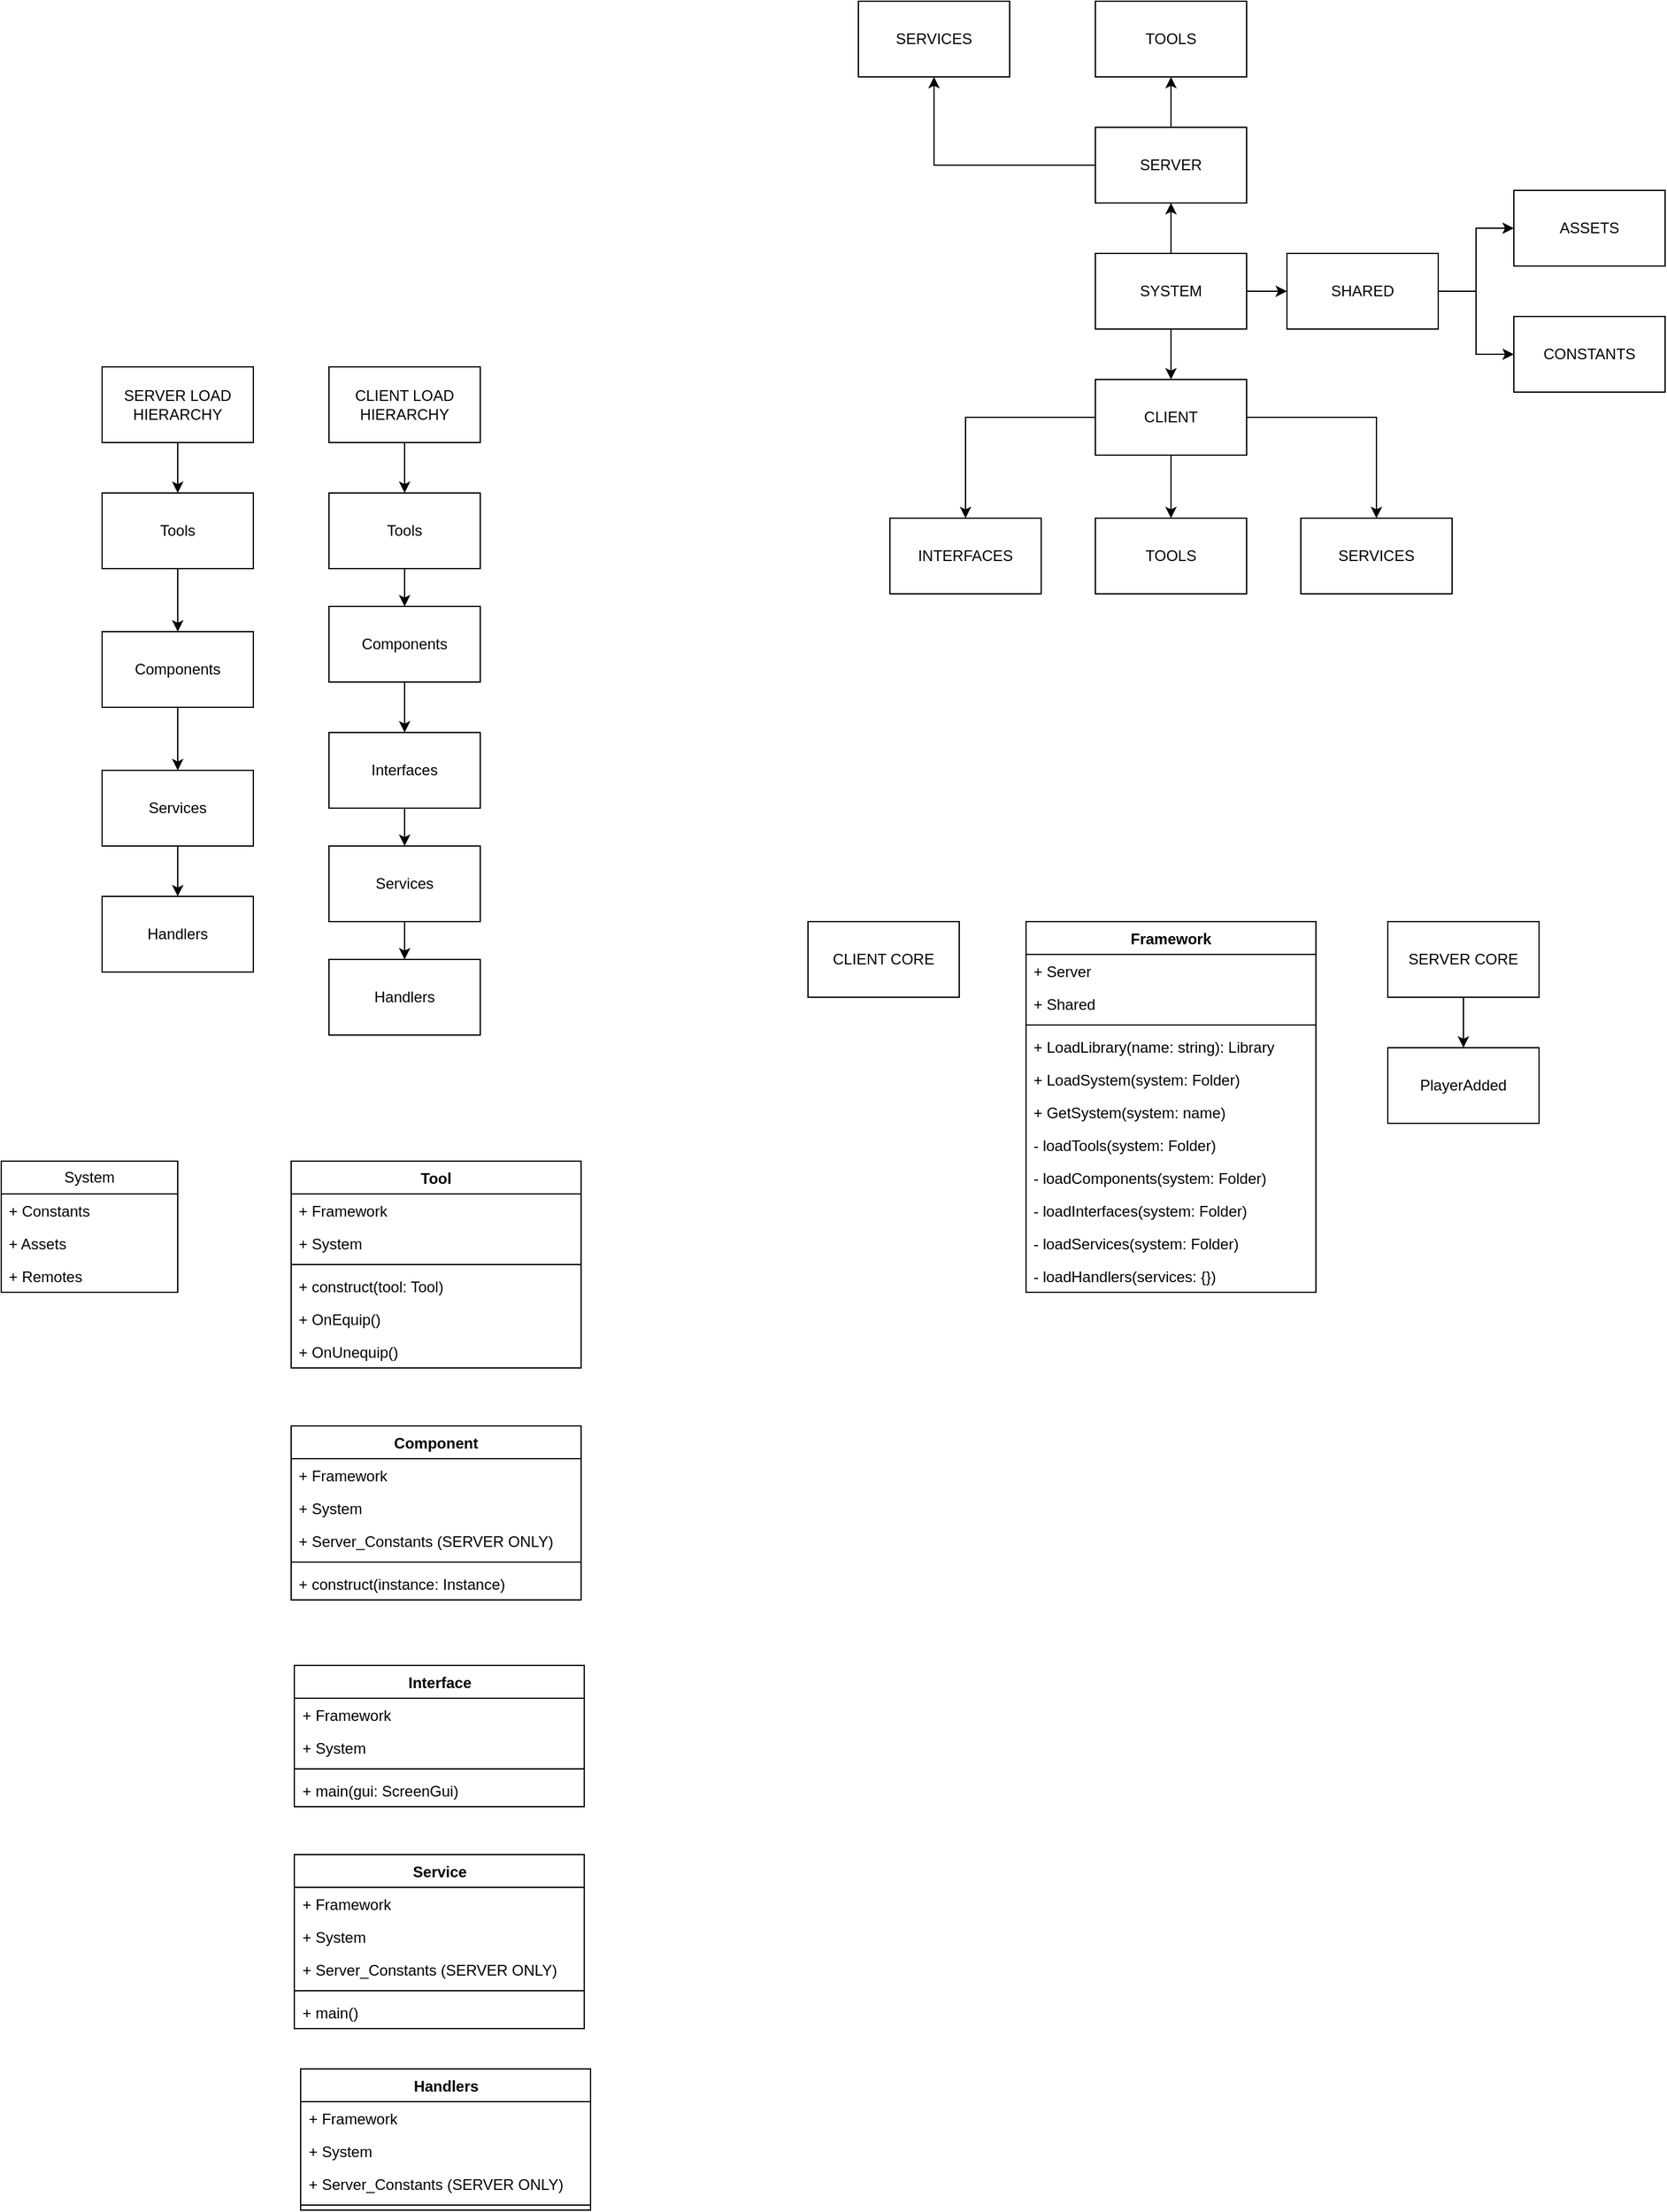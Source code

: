 <mxfile version="24.8.0">
  <diagram name="Strona-1" id="D0WtJ--KG0pHbl8i14lQ">
    <mxGraphModel dx="2062" dy="1830" grid="1" gridSize="10" guides="1" tooltips="1" connect="1" arrows="1" fold="1" page="1" pageScale="1" pageWidth="827" pageHeight="1169" math="0" shadow="0">
      <root>
        <mxCell id="0" />
        <mxCell id="1" parent="0" />
        <mxCell id="Cw_Zhbjyzplr6PI6fNdj-1" value="CLIENT CORE" style="rounded=0;whiteSpace=wrap;html=1;" parent="1" vertex="1">
          <mxGeometry x="130" y="220" width="120" height="60" as="geometry" />
        </mxCell>
        <mxCell id="PejXEIsaFlRkTcH4WxqB-6" style="edgeStyle=orthogonalEdgeStyle;rounded=0;orthogonalLoop=1;jettySize=auto;html=1;entryX=0.5;entryY=0;entryDx=0;entryDy=0;" edge="1" parent="1" source="Cw_Zhbjyzplr6PI6fNdj-2" target="PejXEIsaFlRkTcH4WxqB-5">
          <mxGeometry relative="1" as="geometry" />
        </mxCell>
        <mxCell id="Cw_Zhbjyzplr6PI6fNdj-2" value="SERVER CORE" style="rounded=0;whiteSpace=wrap;html=1;" parent="1" vertex="1">
          <mxGeometry x="590" y="220" width="120" height="60" as="geometry" />
        </mxCell>
        <mxCell id="Cw_Zhbjyzplr6PI6fNdj-11" style="edgeStyle=orthogonalEdgeStyle;rounded=0;orthogonalLoop=1;jettySize=auto;html=1;entryX=0.5;entryY=0;entryDx=0;entryDy=0;" parent="1" source="Cw_Zhbjyzplr6PI6fNdj-7" target="Cw_Zhbjyzplr6PI6fNdj-10" edge="1">
          <mxGeometry relative="1" as="geometry" />
        </mxCell>
        <mxCell id="Cw_Zhbjyzplr6PI6fNdj-13" style="edgeStyle=orthogonalEdgeStyle;rounded=0;orthogonalLoop=1;jettySize=auto;html=1;entryX=0.5;entryY=0;entryDx=0;entryDy=0;" parent="1" source="Cw_Zhbjyzplr6PI6fNdj-7" target="Cw_Zhbjyzplr6PI6fNdj-12" edge="1">
          <mxGeometry relative="1" as="geometry" />
        </mxCell>
        <mxCell id="Cw_Zhbjyzplr6PI6fNdj-15" style="edgeStyle=orthogonalEdgeStyle;rounded=0;orthogonalLoop=1;jettySize=auto;html=1;entryX=0.5;entryY=0;entryDx=0;entryDy=0;" parent="1" source="Cw_Zhbjyzplr6PI6fNdj-7" target="Cw_Zhbjyzplr6PI6fNdj-14" edge="1">
          <mxGeometry relative="1" as="geometry" />
        </mxCell>
        <mxCell id="Cw_Zhbjyzplr6PI6fNdj-7" value="CLIENT" style="whiteSpace=wrap;html=1;rounded=0;" parent="1" vertex="1">
          <mxGeometry x="358" y="-210" width="120" height="60" as="geometry" />
        </mxCell>
        <mxCell id="Cw_Zhbjyzplr6PI6fNdj-10" value="TOOLS" style="whiteSpace=wrap;html=1;rounded=0;" parent="1" vertex="1">
          <mxGeometry x="358" y="-100" width="120" height="60" as="geometry" />
        </mxCell>
        <mxCell id="Cw_Zhbjyzplr6PI6fNdj-12" value="INTERFACES" style="whiteSpace=wrap;html=1;rounded=0;" parent="1" vertex="1">
          <mxGeometry x="195" y="-100" width="120" height="60" as="geometry" />
        </mxCell>
        <mxCell id="Cw_Zhbjyzplr6PI6fNdj-14" value="SERVICES" style="whiteSpace=wrap;html=1;rounded=0;" parent="1" vertex="1">
          <mxGeometry x="521" y="-100" width="120" height="60" as="geometry" />
        </mxCell>
        <mxCell id="Cw_Zhbjyzplr6PI6fNdj-16" value="ASSETS" style="whiteSpace=wrap;html=1;rounded=0;" parent="1" vertex="1">
          <mxGeometry x="690" y="-360" width="120" height="60" as="geometry" />
        </mxCell>
        <mxCell id="Cw_Zhbjyzplr6PI6fNdj-23" style="edgeStyle=orthogonalEdgeStyle;rounded=0;orthogonalLoop=1;jettySize=auto;html=1;entryX=0.5;entryY=0;entryDx=0;entryDy=0;" parent="1" source="Cw_Zhbjyzplr6PI6fNdj-22" target="Cw_Zhbjyzplr6PI6fNdj-7" edge="1">
          <mxGeometry relative="1" as="geometry" />
        </mxCell>
        <mxCell id="Cw_Zhbjyzplr6PI6fNdj-27" style="edgeStyle=orthogonalEdgeStyle;rounded=0;orthogonalLoop=1;jettySize=auto;html=1;entryX=0.5;entryY=1;entryDx=0;entryDy=0;" parent="1" source="Cw_Zhbjyzplr6PI6fNdj-22" target="Cw_Zhbjyzplr6PI6fNdj-24" edge="1">
          <mxGeometry relative="1" as="geometry" />
        </mxCell>
        <mxCell id="Cw_Zhbjyzplr6PI6fNdj-29" value="" style="edgeStyle=orthogonalEdgeStyle;rounded=0;orthogonalLoop=1;jettySize=auto;html=1;" parent="1" source="Cw_Zhbjyzplr6PI6fNdj-22" target="Cw_Zhbjyzplr6PI6fNdj-28" edge="1">
          <mxGeometry relative="1" as="geometry" />
        </mxCell>
        <mxCell id="Cw_Zhbjyzplr6PI6fNdj-22" value="SYSTEM" style="whiteSpace=wrap;html=1;rounded=0;" parent="1" vertex="1">
          <mxGeometry x="358" y="-310" width="120" height="60" as="geometry" />
        </mxCell>
        <mxCell id="Cw_Zhbjyzplr6PI6fNdj-26" style="edgeStyle=orthogonalEdgeStyle;rounded=0;orthogonalLoop=1;jettySize=auto;html=1;entryX=0.5;entryY=1;entryDx=0;entryDy=0;" parent="1" source="Cw_Zhbjyzplr6PI6fNdj-24" target="Cw_Zhbjyzplr6PI6fNdj-25" edge="1">
          <mxGeometry relative="1" as="geometry" />
        </mxCell>
        <mxCell id="Cw_Zhbjyzplr6PI6fNdj-34" style="edgeStyle=orthogonalEdgeStyle;rounded=0;orthogonalLoop=1;jettySize=auto;html=1;" parent="1" source="Cw_Zhbjyzplr6PI6fNdj-24" target="Cw_Zhbjyzplr6PI6fNdj-33" edge="1">
          <mxGeometry relative="1" as="geometry" />
        </mxCell>
        <mxCell id="Cw_Zhbjyzplr6PI6fNdj-24" value="SERVER" style="whiteSpace=wrap;html=1;rounded=0;" parent="1" vertex="1">
          <mxGeometry x="358" y="-410" width="120" height="60" as="geometry" />
        </mxCell>
        <mxCell id="Cw_Zhbjyzplr6PI6fNdj-25" value="SERVICES" style="whiteSpace=wrap;html=1;rounded=0;" parent="1" vertex="1">
          <mxGeometry x="170" y="-510" width="120" height="60" as="geometry" />
        </mxCell>
        <mxCell id="Cw_Zhbjyzplr6PI6fNdj-31" style="edgeStyle=orthogonalEdgeStyle;rounded=0;orthogonalLoop=1;jettySize=auto;html=1;entryX=0;entryY=0.5;entryDx=0;entryDy=0;" parent="1" source="Cw_Zhbjyzplr6PI6fNdj-28" target="Cw_Zhbjyzplr6PI6fNdj-30" edge="1">
          <mxGeometry relative="1" as="geometry" />
        </mxCell>
        <mxCell id="Cw_Zhbjyzplr6PI6fNdj-32" style="edgeStyle=orthogonalEdgeStyle;rounded=0;orthogonalLoop=1;jettySize=auto;html=1;entryX=0;entryY=0.5;entryDx=0;entryDy=0;" parent="1" source="Cw_Zhbjyzplr6PI6fNdj-28" target="Cw_Zhbjyzplr6PI6fNdj-16" edge="1">
          <mxGeometry relative="1" as="geometry" />
        </mxCell>
        <mxCell id="Cw_Zhbjyzplr6PI6fNdj-28" value="SHARED" style="whiteSpace=wrap;html=1;rounded=0;" parent="1" vertex="1">
          <mxGeometry x="510" y="-310" width="120" height="60" as="geometry" />
        </mxCell>
        <mxCell id="Cw_Zhbjyzplr6PI6fNdj-30" value="CONSTANTS" style="whiteSpace=wrap;html=1;rounded=0;" parent="1" vertex="1">
          <mxGeometry x="690" y="-260" width="120" height="60" as="geometry" />
        </mxCell>
        <mxCell id="Cw_Zhbjyzplr6PI6fNdj-33" value="TOOLS" style="whiteSpace=wrap;html=1;rounded=0;" parent="1" vertex="1">
          <mxGeometry x="358" y="-510" width="120" height="60" as="geometry" />
        </mxCell>
        <mxCell id="PejXEIsaFlRkTcH4WxqB-5" value="PlayerAdded" style="whiteSpace=wrap;html=1;rounded=0;" vertex="1" parent="1">
          <mxGeometry x="590" y="320" width="120" height="60" as="geometry" />
        </mxCell>
        <mxCell id="PejXEIsaFlRkTcH4WxqB-7" value="Framework" style="swimlane;fontStyle=1;align=center;verticalAlign=top;childLayout=stackLayout;horizontal=1;startSize=26;horizontalStack=0;resizeParent=1;resizeParentMax=0;resizeLast=0;collapsible=1;marginBottom=0;whiteSpace=wrap;html=1;" vertex="1" parent="1">
          <mxGeometry x="303" y="220" width="230" height="294" as="geometry" />
        </mxCell>
        <mxCell id="PejXEIsaFlRkTcH4WxqB-8" value="+ Server" style="text;strokeColor=none;fillColor=none;align=left;verticalAlign=top;spacingLeft=4;spacingRight=4;overflow=hidden;rotatable=0;points=[[0,0.5],[1,0.5]];portConstraint=eastwest;whiteSpace=wrap;html=1;" vertex="1" parent="PejXEIsaFlRkTcH4WxqB-7">
          <mxGeometry y="26" width="230" height="26" as="geometry" />
        </mxCell>
        <mxCell id="PejXEIsaFlRkTcH4WxqB-12" value="+ Shared" style="text;strokeColor=none;fillColor=none;align=left;verticalAlign=top;spacingLeft=4;spacingRight=4;overflow=hidden;rotatable=0;points=[[0,0.5],[1,0.5]];portConstraint=eastwest;whiteSpace=wrap;html=1;" vertex="1" parent="PejXEIsaFlRkTcH4WxqB-7">
          <mxGeometry y="52" width="230" height="26" as="geometry" />
        </mxCell>
        <mxCell id="PejXEIsaFlRkTcH4WxqB-9" value="" style="line;strokeWidth=1;fillColor=none;align=left;verticalAlign=middle;spacingTop=-1;spacingLeft=3;spacingRight=3;rotatable=0;labelPosition=right;points=[];portConstraint=eastwest;strokeColor=inherit;" vertex="1" parent="PejXEIsaFlRkTcH4WxqB-7">
          <mxGeometry y="78" width="230" height="8" as="geometry" />
        </mxCell>
        <mxCell id="PejXEIsaFlRkTcH4WxqB-10" value="+ LoadLibrary(name: string): Library" style="text;strokeColor=none;fillColor=none;align=left;verticalAlign=top;spacingLeft=4;spacingRight=4;overflow=hidden;rotatable=0;points=[[0,0.5],[1,0.5]];portConstraint=eastwest;whiteSpace=wrap;html=1;" vertex="1" parent="PejXEIsaFlRkTcH4WxqB-7">
          <mxGeometry y="86" width="230" height="26" as="geometry" />
        </mxCell>
        <mxCell id="PejXEIsaFlRkTcH4WxqB-11" value="+ LoadSystem(system: Folder)" style="text;strokeColor=none;fillColor=none;align=left;verticalAlign=top;spacingLeft=4;spacingRight=4;overflow=hidden;rotatable=0;points=[[0,0.5],[1,0.5]];portConstraint=eastwest;whiteSpace=wrap;html=1;" vertex="1" parent="PejXEIsaFlRkTcH4WxqB-7">
          <mxGeometry y="112" width="230" height="26" as="geometry" />
        </mxCell>
        <mxCell id="PejXEIsaFlRkTcH4WxqB-57" value="+ GetSystem(system: name)" style="text;strokeColor=none;fillColor=none;align=left;verticalAlign=top;spacingLeft=4;spacingRight=4;overflow=hidden;rotatable=0;points=[[0,0.5],[1,0.5]];portConstraint=eastwest;whiteSpace=wrap;html=1;" vertex="1" parent="PejXEIsaFlRkTcH4WxqB-7">
          <mxGeometry y="138" width="230" height="26" as="geometry" />
        </mxCell>
        <mxCell id="PejXEIsaFlRkTcH4WxqB-34" value="- loadTools(system: Folder)" style="text;strokeColor=none;fillColor=none;align=left;verticalAlign=top;spacingLeft=4;spacingRight=4;overflow=hidden;rotatable=0;points=[[0,0.5],[1,0.5]];portConstraint=eastwest;whiteSpace=wrap;html=1;" vertex="1" parent="PejXEIsaFlRkTcH4WxqB-7">
          <mxGeometry y="164" width="230" height="26" as="geometry" />
        </mxCell>
        <mxCell id="PejXEIsaFlRkTcH4WxqB-39" value="- loadComponents(system: Folder)" style="text;strokeColor=none;fillColor=none;align=left;verticalAlign=top;spacingLeft=4;spacingRight=4;overflow=hidden;rotatable=0;points=[[0,0.5],[1,0.5]];portConstraint=eastwest;whiteSpace=wrap;html=1;" vertex="1" parent="PejXEIsaFlRkTcH4WxqB-7">
          <mxGeometry y="190" width="230" height="26" as="geometry" />
        </mxCell>
        <mxCell id="PejXEIsaFlRkTcH4WxqB-43" value="- loadInterfaces(system: Folder)" style="text;strokeColor=none;fillColor=none;align=left;verticalAlign=top;spacingLeft=4;spacingRight=4;overflow=hidden;rotatable=0;points=[[0,0.5],[1,0.5]];portConstraint=eastwest;whiteSpace=wrap;html=1;" vertex="1" parent="PejXEIsaFlRkTcH4WxqB-7">
          <mxGeometry y="216" width="230" height="26" as="geometry" />
        </mxCell>
        <mxCell id="PejXEIsaFlRkTcH4WxqB-44" value="- loadServices(system: Folder)" style="text;strokeColor=none;fillColor=none;align=left;verticalAlign=top;spacingLeft=4;spacingRight=4;overflow=hidden;rotatable=0;points=[[0,0.5],[1,0.5]];portConstraint=eastwest;whiteSpace=wrap;html=1;" vertex="1" parent="PejXEIsaFlRkTcH4WxqB-7">
          <mxGeometry y="242" width="230" height="26" as="geometry" />
        </mxCell>
        <mxCell id="PejXEIsaFlRkTcH4WxqB-33" value="- loadHandlers(services: {})" style="text;strokeColor=none;fillColor=none;align=left;verticalAlign=top;spacingLeft=4;spacingRight=4;overflow=hidden;rotatable=0;points=[[0,0.5],[1,0.5]];portConstraint=eastwest;whiteSpace=wrap;html=1;" vertex="1" parent="PejXEIsaFlRkTcH4WxqB-7">
          <mxGeometry y="268" width="230" height="26" as="geometry" />
        </mxCell>
        <mxCell id="PejXEIsaFlRkTcH4WxqB-30" value="" style="edgeStyle=orthogonalEdgeStyle;rounded=0;orthogonalLoop=1;jettySize=auto;html=1;" edge="1" parent="1" source="PejXEIsaFlRkTcH4WxqB-13" target="PejXEIsaFlRkTcH4WxqB-24">
          <mxGeometry relative="1" as="geometry" />
        </mxCell>
        <mxCell id="PejXEIsaFlRkTcH4WxqB-13" value="CLIENT LOAD HIERARCHY" style="rounded=0;whiteSpace=wrap;html=1;" vertex="1" parent="1">
          <mxGeometry x="-250" y="-220" width="120" height="60" as="geometry" />
        </mxCell>
        <mxCell id="PejXEIsaFlRkTcH4WxqB-16" value="" style="edgeStyle=orthogonalEdgeStyle;rounded=0;orthogonalLoop=1;jettySize=auto;html=1;" edge="1" parent="1" source="PejXEIsaFlRkTcH4WxqB-14" target="PejXEIsaFlRkTcH4WxqB-15">
          <mxGeometry relative="1" as="geometry" />
        </mxCell>
        <mxCell id="PejXEIsaFlRkTcH4WxqB-14" value="SERVER LOAD HIERARCHY" style="rounded=0;whiteSpace=wrap;html=1;" vertex="1" parent="1">
          <mxGeometry x="-430" y="-220" width="120" height="60" as="geometry" />
        </mxCell>
        <mxCell id="PejXEIsaFlRkTcH4WxqB-40" style="edgeStyle=orthogonalEdgeStyle;rounded=0;orthogonalLoop=1;jettySize=auto;html=1;entryX=0.5;entryY=0;entryDx=0;entryDy=0;" edge="1" parent="1" source="PejXEIsaFlRkTcH4WxqB-15" target="PejXEIsaFlRkTcH4WxqB-18">
          <mxGeometry relative="1" as="geometry" />
        </mxCell>
        <mxCell id="PejXEIsaFlRkTcH4WxqB-15" value="Tools" style="whiteSpace=wrap;html=1;rounded=0;" vertex="1" parent="1">
          <mxGeometry x="-430" y="-120" width="120" height="60" as="geometry" />
        </mxCell>
        <mxCell id="PejXEIsaFlRkTcH4WxqB-17" value="Handlers" style="whiteSpace=wrap;html=1;rounded=0;" vertex="1" parent="1">
          <mxGeometry x="-430" y="200" width="120" height="60" as="geometry" />
        </mxCell>
        <mxCell id="PejXEIsaFlRkTcH4WxqB-41" style="edgeStyle=orthogonalEdgeStyle;rounded=0;orthogonalLoop=1;jettySize=auto;html=1;entryX=0.5;entryY=0;entryDx=0;entryDy=0;" edge="1" parent="1" source="PejXEIsaFlRkTcH4WxqB-18" target="PejXEIsaFlRkTcH4WxqB-19">
          <mxGeometry relative="1" as="geometry" />
        </mxCell>
        <mxCell id="PejXEIsaFlRkTcH4WxqB-18" value="Components" style="whiteSpace=wrap;html=1;rounded=0;" vertex="1" parent="1">
          <mxGeometry x="-430" y="-10" width="120" height="60" as="geometry" />
        </mxCell>
        <mxCell id="PejXEIsaFlRkTcH4WxqB-42" style="edgeStyle=orthogonalEdgeStyle;rounded=0;orthogonalLoop=1;jettySize=auto;html=1;entryX=0.5;entryY=0;entryDx=0;entryDy=0;" edge="1" parent="1" source="PejXEIsaFlRkTcH4WxqB-19" target="PejXEIsaFlRkTcH4WxqB-17">
          <mxGeometry relative="1" as="geometry" />
        </mxCell>
        <mxCell id="PejXEIsaFlRkTcH4WxqB-19" value="Services" style="whiteSpace=wrap;html=1;rounded=0;" vertex="1" parent="1">
          <mxGeometry x="-430" y="100" width="120" height="60" as="geometry" />
        </mxCell>
        <mxCell id="PejXEIsaFlRkTcH4WxqB-36" style="edgeStyle=orthogonalEdgeStyle;rounded=0;orthogonalLoop=1;jettySize=auto;html=1;" edge="1" parent="1" source="PejXEIsaFlRkTcH4WxqB-24" target="PejXEIsaFlRkTcH4WxqB-28">
          <mxGeometry relative="1" as="geometry" />
        </mxCell>
        <mxCell id="PejXEIsaFlRkTcH4WxqB-24" value="Tools" style="whiteSpace=wrap;html=1;rounded=0;" vertex="1" parent="1">
          <mxGeometry x="-250" y="-120" width="120" height="60" as="geometry" />
        </mxCell>
        <mxCell id="PejXEIsaFlRkTcH4WxqB-26" value="Handlers" style="whiteSpace=wrap;html=1;rounded=0;" vertex="1" parent="1">
          <mxGeometry x="-250" y="250" width="120" height="60" as="geometry" />
        </mxCell>
        <mxCell id="PejXEIsaFlRkTcH4WxqB-27" value="" style="edgeStyle=orthogonalEdgeStyle;rounded=0;orthogonalLoop=1;jettySize=auto;html=1;" edge="1" source="PejXEIsaFlRkTcH4WxqB-31" target="PejXEIsaFlRkTcH4WxqB-29" parent="1">
          <mxGeometry relative="1" as="geometry" />
        </mxCell>
        <mxCell id="PejXEIsaFlRkTcH4WxqB-28" value="Components" style="whiteSpace=wrap;html=1;rounded=0;" vertex="1" parent="1">
          <mxGeometry x="-250" y="-30" width="120" height="60" as="geometry" />
        </mxCell>
        <mxCell id="PejXEIsaFlRkTcH4WxqB-37" style="edgeStyle=orthogonalEdgeStyle;rounded=0;orthogonalLoop=1;jettySize=auto;html=1;" edge="1" parent="1" source="PejXEIsaFlRkTcH4WxqB-29" target="PejXEIsaFlRkTcH4WxqB-26">
          <mxGeometry relative="1" as="geometry" />
        </mxCell>
        <mxCell id="PejXEIsaFlRkTcH4WxqB-29" value="Services" style="whiteSpace=wrap;html=1;rounded=0;" vertex="1" parent="1">
          <mxGeometry x="-250" y="160" width="120" height="60" as="geometry" />
        </mxCell>
        <mxCell id="PejXEIsaFlRkTcH4WxqB-32" value="" style="edgeStyle=orthogonalEdgeStyle;rounded=0;orthogonalLoop=1;jettySize=auto;html=1;" edge="1" parent="1" source="PejXEIsaFlRkTcH4WxqB-28" target="PejXEIsaFlRkTcH4WxqB-31">
          <mxGeometry relative="1" as="geometry">
            <mxPoint x="-190" y="30" as="sourcePoint" />
            <mxPoint x="-190" y="160" as="targetPoint" />
          </mxGeometry>
        </mxCell>
        <mxCell id="PejXEIsaFlRkTcH4WxqB-31" value="Interfaces" style="whiteSpace=wrap;html=1;rounded=0;" vertex="1" parent="1">
          <mxGeometry x="-250" y="70" width="120" height="60" as="geometry" />
        </mxCell>
        <mxCell id="PejXEIsaFlRkTcH4WxqB-46" value="Service" style="swimlane;fontStyle=1;align=center;verticalAlign=top;childLayout=stackLayout;horizontal=1;startSize=26;horizontalStack=0;resizeParent=1;resizeParentMax=0;resizeLast=0;collapsible=1;marginBottom=0;whiteSpace=wrap;html=1;" vertex="1" parent="1">
          <mxGeometry x="-277.5" y="960" width="230" height="138" as="geometry" />
        </mxCell>
        <mxCell id="PejXEIsaFlRkTcH4WxqB-47" value="+ Framework" style="text;strokeColor=none;fillColor=none;align=left;verticalAlign=top;spacingLeft=4;spacingRight=4;overflow=hidden;rotatable=0;points=[[0,0.5],[1,0.5]];portConstraint=eastwest;whiteSpace=wrap;html=1;" vertex="1" parent="PejXEIsaFlRkTcH4WxqB-46">
          <mxGeometry y="26" width="230" height="26" as="geometry" />
        </mxCell>
        <mxCell id="PejXEIsaFlRkTcH4WxqB-48" value="+ System" style="text;strokeColor=none;fillColor=none;align=left;verticalAlign=top;spacingLeft=4;spacingRight=4;overflow=hidden;rotatable=0;points=[[0,0.5],[1,0.5]];portConstraint=eastwest;whiteSpace=wrap;html=1;" vertex="1" parent="PejXEIsaFlRkTcH4WxqB-46">
          <mxGeometry y="52" width="230" height="26" as="geometry" />
        </mxCell>
        <mxCell id="PejXEIsaFlRkTcH4WxqB-101" value="+ Server_Constants (SERVER ONLY)" style="text;strokeColor=none;fillColor=none;align=left;verticalAlign=top;spacingLeft=4;spacingRight=4;overflow=hidden;rotatable=0;points=[[0,0.5],[1,0.5]];portConstraint=eastwest;whiteSpace=wrap;html=1;" vertex="1" parent="PejXEIsaFlRkTcH4WxqB-46">
          <mxGeometry y="78" width="230" height="26" as="geometry" />
        </mxCell>
        <mxCell id="PejXEIsaFlRkTcH4WxqB-49" value="" style="line;strokeWidth=1;fillColor=none;align=left;verticalAlign=middle;spacingTop=-1;spacingLeft=3;spacingRight=3;rotatable=0;labelPosition=right;points=[];portConstraint=eastwest;strokeColor=inherit;" vertex="1" parent="PejXEIsaFlRkTcH4WxqB-46">
          <mxGeometry y="104" width="230" height="8" as="geometry" />
        </mxCell>
        <mxCell id="PejXEIsaFlRkTcH4WxqB-50" value="+ main()" style="text;strokeColor=none;fillColor=none;align=left;verticalAlign=top;spacingLeft=4;spacingRight=4;overflow=hidden;rotatable=0;points=[[0,0.5],[1,0.5]];portConstraint=eastwest;whiteSpace=wrap;html=1;" vertex="1" parent="PejXEIsaFlRkTcH4WxqB-46">
          <mxGeometry y="112" width="230" height="26" as="geometry" />
        </mxCell>
        <mxCell id="PejXEIsaFlRkTcH4WxqB-58" value="System" style="swimlane;fontStyle=0;childLayout=stackLayout;horizontal=1;startSize=26;fillColor=none;horizontalStack=0;resizeParent=1;resizeParentMax=0;resizeLast=0;collapsible=1;marginBottom=0;whiteSpace=wrap;html=1;" vertex="1" parent="1">
          <mxGeometry x="-510" y="410" width="140" height="104" as="geometry" />
        </mxCell>
        <mxCell id="PejXEIsaFlRkTcH4WxqB-59" value="+ Constants" style="text;strokeColor=none;fillColor=none;align=left;verticalAlign=top;spacingLeft=4;spacingRight=4;overflow=hidden;rotatable=0;points=[[0,0.5],[1,0.5]];portConstraint=eastwest;whiteSpace=wrap;html=1;" vertex="1" parent="PejXEIsaFlRkTcH4WxqB-58">
          <mxGeometry y="26" width="140" height="26" as="geometry" />
        </mxCell>
        <mxCell id="PejXEIsaFlRkTcH4WxqB-60" value="+ Assets" style="text;strokeColor=none;fillColor=none;align=left;verticalAlign=top;spacingLeft=4;spacingRight=4;overflow=hidden;rotatable=0;points=[[0,0.5],[1,0.5]];portConstraint=eastwest;whiteSpace=wrap;html=1;" vertex="1" parent="PejXEIsaFlRkTcH4WxqB-58">
          <mxGeometry y="52" width="140" height="26" as="geometry" />
        </mxCell>
        <mxCell id="PejXEIsaFlRkTcH4WxqB-62" value="+ Remotes" style="text;strokeColor=none;fillColor=none;align=left;verticalAlign=top;spacingLeft=4;spacingRight=4;overflow=hidden;rotatable=0;points=[[0,0.5],[1,0.5]];portConstraint=eastwest;whiteSpace=wrap;html=1;" vertex="1" parent="PejXEIsaFlRkTcH4WxqB-58">
          <mxGeometry y="78" width="140" height="26" as="geometry" />
        </mxCell>
        <mxCell id="PejXEIsaFlRkTcH4WxqB-64" value="Component" style="swimlane;fontStyle=1;align=center;verticalAlign=top;childLayout=stackLayout;horizontal=1;startSize=26;horizontalStack=0;resizeParent=1;resizeParentMax=0;resizeLast=0;collapsible=1;marginBottom=0;whiteSpace=wrap;html=1;" vertex="1" parent="1">
          <mxGeometry x="-280" y="620" width="230" height="138" as="geometry" />
        </mxCell>
        <mxCell id="PejXEIsaFlRkTcH4WxqB-65" value="+ Framework" style="text;strokeColor=none;fillColor=none;align=left;verticalAlign=top;spacingLeft=4;spacingRight=4;overflow=hidden;rotatable=0;points=[[0,0.5],[1,0.5]];portConstraint=eastwest;whiteSpace=wrap;html=1;" vertex="1" parent="PejXEIsaFlRkTcH4WxqB-64">
          <mxGeometry y="26" width="230" height="26" as="geometry" />
        </mxCell>
        <mxCell id="PejXEIsaFlRkTcH4WxqB-66" value="+ System" style="text;strokeColor=none;fillColor=none;align=left;verticalAlign=top;spacingLeft=4;spacingRight=4;overflow=hidden;rotatable=0;points=[[0,0.5],[1,0.5]];portConstraint=eastwest;whiteSpace=wrap;html=1;" vertex="1" parent="PejXEIsaFlRkTcH4WxqB-64">
          <mxGeometry y="52" width="230" height="26" as="geometry" />
        </mxCell>
        <mxCell id="PejXEIsaFlRkTcH4WxqB-108" value="+ Server_Constants (SERVER ONLY)" style="text;strokeColor=none;fillColor=none;align=left;verticalAlign=top;spacingLeft=4;spacingRight=4;overflow=hidden;rotatable=0;points=[[0,0.5],[1,0.5]];portConstraint=eastwest;whiteSpace=wrap;html=1;" vertex="1" parent="PejXEIsaFlRkTcH4WxqB-64">
          <mxGeometry y="78" width="230" height="26" as="geometry" />
        </mxCell>
        <mxCell id="PejXEIsaFlRkTcH4WxqB-67" value="" style="line;strokeWidth=1;fillColor=none;align=left;verticalAlign=middle;spacingTop=-1;spacingLeft=3;spacingRight=3;rotatable=0;labelPosition=right;points=[];portConstraint=eastwest;strokeColor=inherit;" vertex="1" parent="PejXEIsaFlRkTcH4WxqB-64">
          <mxGeometry y="104" width="230" height="8" as="geometry" />
        </mxCell>
        <mxCell id="PejXEIsaFlRkTcH4WxqB-68" value="+ construct(instance: Instance)" style="text;strokeColor=none;fillColor=none;align=left;verticalAlign=top;spacingLeft=4;spacingRight=4;overflow=hidden;rotatable=0;points=[[0,0.5],[1,0.5]];portConstraint=eastwest;whiteSpace=wrap;html=1;" vertex="1" parent="PejXEIsaFlRkTcH4WxqB-64">
          <mxGeometry y="112" width="230" height="26" as="geometry" />
        </mxCell>
        <mxCell id="PejXEIsaFlRkTcH4WxqB-75" value="Tool" style="swimlane;fontStyle=1;align=center;verticalAlign=top;childLayout=stackLayout;horizontal=1;startSize=26;horizontalStack=0;resizeParent=1;resizeParentMax=0;resizeLast=0;collapsible=1;marginBottom=0;whiteSpace=wrap;html=1;" vertex="1" parent="1">
          <mxGeometry x="-280" y="410" width="230" height="164" as="geometry" />
        </mxCell>
        <mxCell id="PejXEIsaFlRkTcH4WxqB-76" value="+ Framework" style="text;strokeColor=none;fillColor=none;align=left;verticalAlign=top;spacingLeft=4;spacingRight=4;overflow=hidden;rotatable=0;points=[[0,0.5],[1,0.5]];portConstraint=eastwest;whiteSpace=wrap;html=1;" vertex="1" parent="PejXEIsaFlRkTcH4WxqB-75">
          <mxGeometry y="26" width="230" height="26" as="geometry" />
        </mxCell>
        <mxCell id="PejXEIsaFlRkTcH4WxqB-77" value="+ System" style="text;strokeColor=none;fillColor=none;align=left;verticalAlign=top;spacingLeft=4;spacingRight=4;overflow=hidden;rotatable=0;points=[[0,0.5],[1,0.5]];portConstraint=eastwest;whiteSpace=wrap;html=1;" vertex="1" parent="PejXEIsaFlRkTcH4WxqB-75">
          <mxGeometry y="52" width="230" height="26" as="geometry" />
        </mxCell>
        <mxCell id="PejXEIsaFlRkTcH4WxqB-78" value="" style="line;strokeWidth=1;fillColor=none;align=left;verticalAlign=middle;spacingTop=-1;spacingLeft=3;spacingRight=3;rotatable=0;labelPosition=right;points=[];portConstraint=eastwest;strokeColor=inherit;" vertex="1" parent="PejXEIsaFlRkTcH4WxqB-75">
          <mxGeometry y="78" width="230" height="8" as="geometry" />
        </mxCell>
        <mxCell id="PejXEIsaFlRkTcH4WxqB-86" value="+ construct(tool: Tool)" style="text;strokeColor=none;fillColor=none;align=left;verticalAlign=top;spacingLeft=4;spacingRight=4;overflow=hidden;rotatable=0;points=[[0,0.5],[1,0.5]];portConstraint=eastwest;whiteSpace=wrap;html=1;" vertex="1" parent="PejXEIsaFlRkTcH4WxqB-75">
          <mxGeometry y="86" width="230" height="26" as="geometry" />
        </mxCell>
        <mxCell id="PejXEIsaFlRkTcH4WxqB-87" value="+ OnEquip()" style="text;strokeColor=none;fillColor=none;align=left;verticalAlign=top;spacingLeft=4;spacingRight=4;overflow=hidden;rotatable=0;points=[[0,0.5],[1,0.5]];portConstraint=eastwest;whiteSpace=wrap;html=1;" vertex="1" parent="PejXEIsaFlRkTcH4WxqB-75">
          <mxGeometry y="112" width="230" height="26" as="geometry" />
        </mxCell>
        <mxCell id="PejXEIsaFlRkTcH4WxqB-88" value="+ OnUnequip()" style="text;strokeColor=none;fillColor=none;align=left;verticalAlign=top;spacingLeft=4;spacingRight=4;overflow=hidden;rotatable=0;points=[[0,0.5],[1,0.5]];portConstraint=eastwest;whiteSpace=wrap;html=1;" vertex="1" parent="PejXEIsaFlRkTcH4WxqB-75">
          <mxGeometry y="138" width="230" height="26" as="geometry" />
        </mxCell>
        <mxCell id="PejXEIsaFlRkTcH4WxqB-80" value="Interface" style="swimlane;fontStyle=1;align=center;verticalAlign=top;childLayout=stackLayout;horizontal=1;startSize=26;horizontalStack=0;resizeParent=1;resizeParentMax=0;resizeLast=0;collapsible=1;marginBottom=0;whiteSpace=wrap;html=1;" vertex="1" parent="1">
          <mxGeometry x="-277.5" y="810" width="230" height="112" as="geometry" />
        </mxCell>
        <mxCell id="PejXEIsaFlRkTcH4WxqB-81" value="+ Framework" style="text;strokeColor=none;fillColor=none;align=left;verticalAlign=top;spacingLeft=4;spacingRight=4;overflow=hidden;rotatable=0;points=[[0,0.5],[1,0.5]];portConstraint=eastwest;whiteSpace=wrap;html=1;" vertex="1" parent="PejXEIsaFlRkTcH4WxqB-80">
          <mxGeometry y="26" width="230" height="26" as="geometry" />
        </mxCell>
        <mxCell id="PejXEIsaFlRkTcH4WxqB-82" value="+ System" style="text;strokeColor=none;fillColor=none;align=left;verticalAlign=top;spacingLeft=4;spacingRight=4;overflow=hidden;rotatable=0;points=[[0,0.5],[1,0.5]];portConstraint=eastwest;whiteSpace=wrap;html=1;" vertex="1" parent="PejXEIsaFlRkTcH4WxqB-80">
          <mxGeometry y="52" width="230" height="26" as="geometry" />
        </mxCell>
        <mxCell id="PejXEIsaFlRkTcH4WxqB-83" value="" style="line;strokeWidth=1;fillColor=none;align=left;verticalAlign=middle;spacingTop=-1;spacingLeft=3;spacingRight=3;rotatable=0;labelPosition=right;points=[];portConstraint=eastwest;strokeColor=inherit;" vertex="1" parent="PejXEIsaFlRkTcH4WxqB-80">
          <mxGeometry y="78" width="230" height="8" as="geometry" />
        </mxCell>
        <mxCell id="PejXEIsaFlRkTcH4WxqB-85" value="+ main(gui: ScreenGui)" style="text;strokeColor=none;fillColor=none;align=left;verticalAlign=top;spacingLeft=4;spacingRight=4;overflow=hidden;rotatable=0;points=[[0,0.5],[1,0.5]];portConstraint=eastwest;whiteSpace=wrap;html=1;" vertex="1" parent="PejXEIsaFlRkTcH4WxqB-80">
          <mxGeometry y="86" width="230" height="26" as="geometry" />
        </mxCell>
        <mxCell id="PejXEIsaFlRkTcH4WxqB-102" value="Handlers" style="swimlane;fontStyle=1;align=center;verticalAlign=top;childLayout=stackLayout;horizontal=1;startSize=26;horizontalStack=0;resizeParent=1;resizeParentMax=0;resizeLast=0;collapsible=1;marginBottom=0;whiteSpace=wrap;html=1;" vertex="1" parent="1">
          <mxGeometry x="-272.5" y="1130" width="230" height="112" as="geometry" />
        </mxCell>
        <mxCell id="PejXEIsaFlRkTcH4WxqB-103" value="+ Framework" style="text;strokeColor=none;fillColor=none;align=left;verticalAlign=top;spacingLeft=4;spacingRight=4;overflow=hidden;rotatable=0;points=[[0,0.5],[1,0.5]];portConstraint=eastwest;whiteSpace=wrap;html=1;" vertex="1" parent="PejXEIsaFlRkTcH4WxqB-102">
          <mxGeometry y="26" width="230" height="26" as="geometry" />
        </mxCell>
        <mxCell id="PejXEIsaFlRkTcH4WxqB-104" value="+ System" style="text;strokeColor=none;fillColor=none;align=left;verticalAlign=top;spacingLeft=4;spacingRight=4;overflow=hidden;rotatable=0;points=[[0,0.5],[1,0.5]];portConstraint=eastwest;whiteSpace=wrap;html=1;" vertex="1" parent="PejXEIsaFlRkTcH4WxqB-102">
          <mxGeometry y="52" width="230" height="26" as="geometry" />
        </mxCell>
        <mxCell id="PejXEIsaFlRkTcH4WxqB-105" value="+ Server_Constants (SERVER ONLY)" style="text;strokeColor=none;fillColor=none;align=left;verticalAlign=top;spacingLeft=4;spacingRight=4;overflow=hidden;rotatable=0;points=[[0,0.5],[1,0.5]];portConstraint=eastwest;whiteSpace=wrap;html=1;" vertex="1" parent="PejXEIsaFlRkTcH4WxqB-102">
          <mxGeometry y="78" width="230" height="26" as="geometry" />
        </mxCell>
        <mxCell id="PejXEIsaFlRkTcH4WxqB-106" value="" style="line;strokeWidth=1;fillColor=none;align=left;verticalAlign=middle;spacingTop=-1;spacingLeft=3;spacingRight=3;rotatable=0;labelPosition=right;points=[];portConstraint=eastwest;strokeColor=inherit;" vertex="1" parent="PejXEIsaFlRkTcH4WxqB-102">
          <mxGeometry y="104" width="230" height="8" as="geometry" />
        </mxCell>
      </root>
    </mxGraphModel>
  </diagram>
</mxfile>
